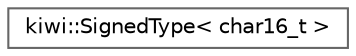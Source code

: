 digraph "Graphical Class Hierarchy"
{
 // LATEX_PDF_SIZE
  bgcolor="transparent";
  edge [fontname=Helvetica,fontsize=10,labelfontname=Helvetica,labelfontsize=10];
  node [fontname=Helvetica,fontsize=10,shape=box,height=0.2,width=0.4];
  rankdir="LR";
  Node0 [id="Node000000",label="kiwi::SignedType\< char16_t \>",height=0.2,width=0.4,color="grey40", fillcolor="white", style="filled",URL="$structkiwi_1_1SignedType_3_01char16__t_01_4.html",tooltip=" "];
}
